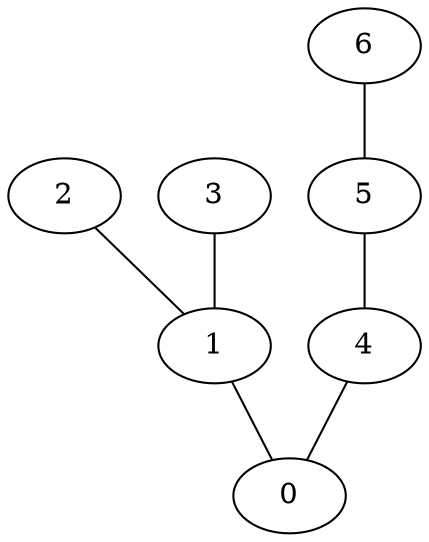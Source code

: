 graph {
    0 [ label = "0" ]
    1 [ label = "1" ]
    2 [ label = "2" ]
    3 [ label = "3" ]
    4 [ label = "4" ]
    5 [ label = "5" ]
    6 [ label = "6" ]
    2 -- 1 [ ]
    4 -- 0 [ ]
    3 -- 1 [ ]
    6 -- 5 [ ]
    1 -- 0 [ ]
    5 -- 4 [ ]
}
